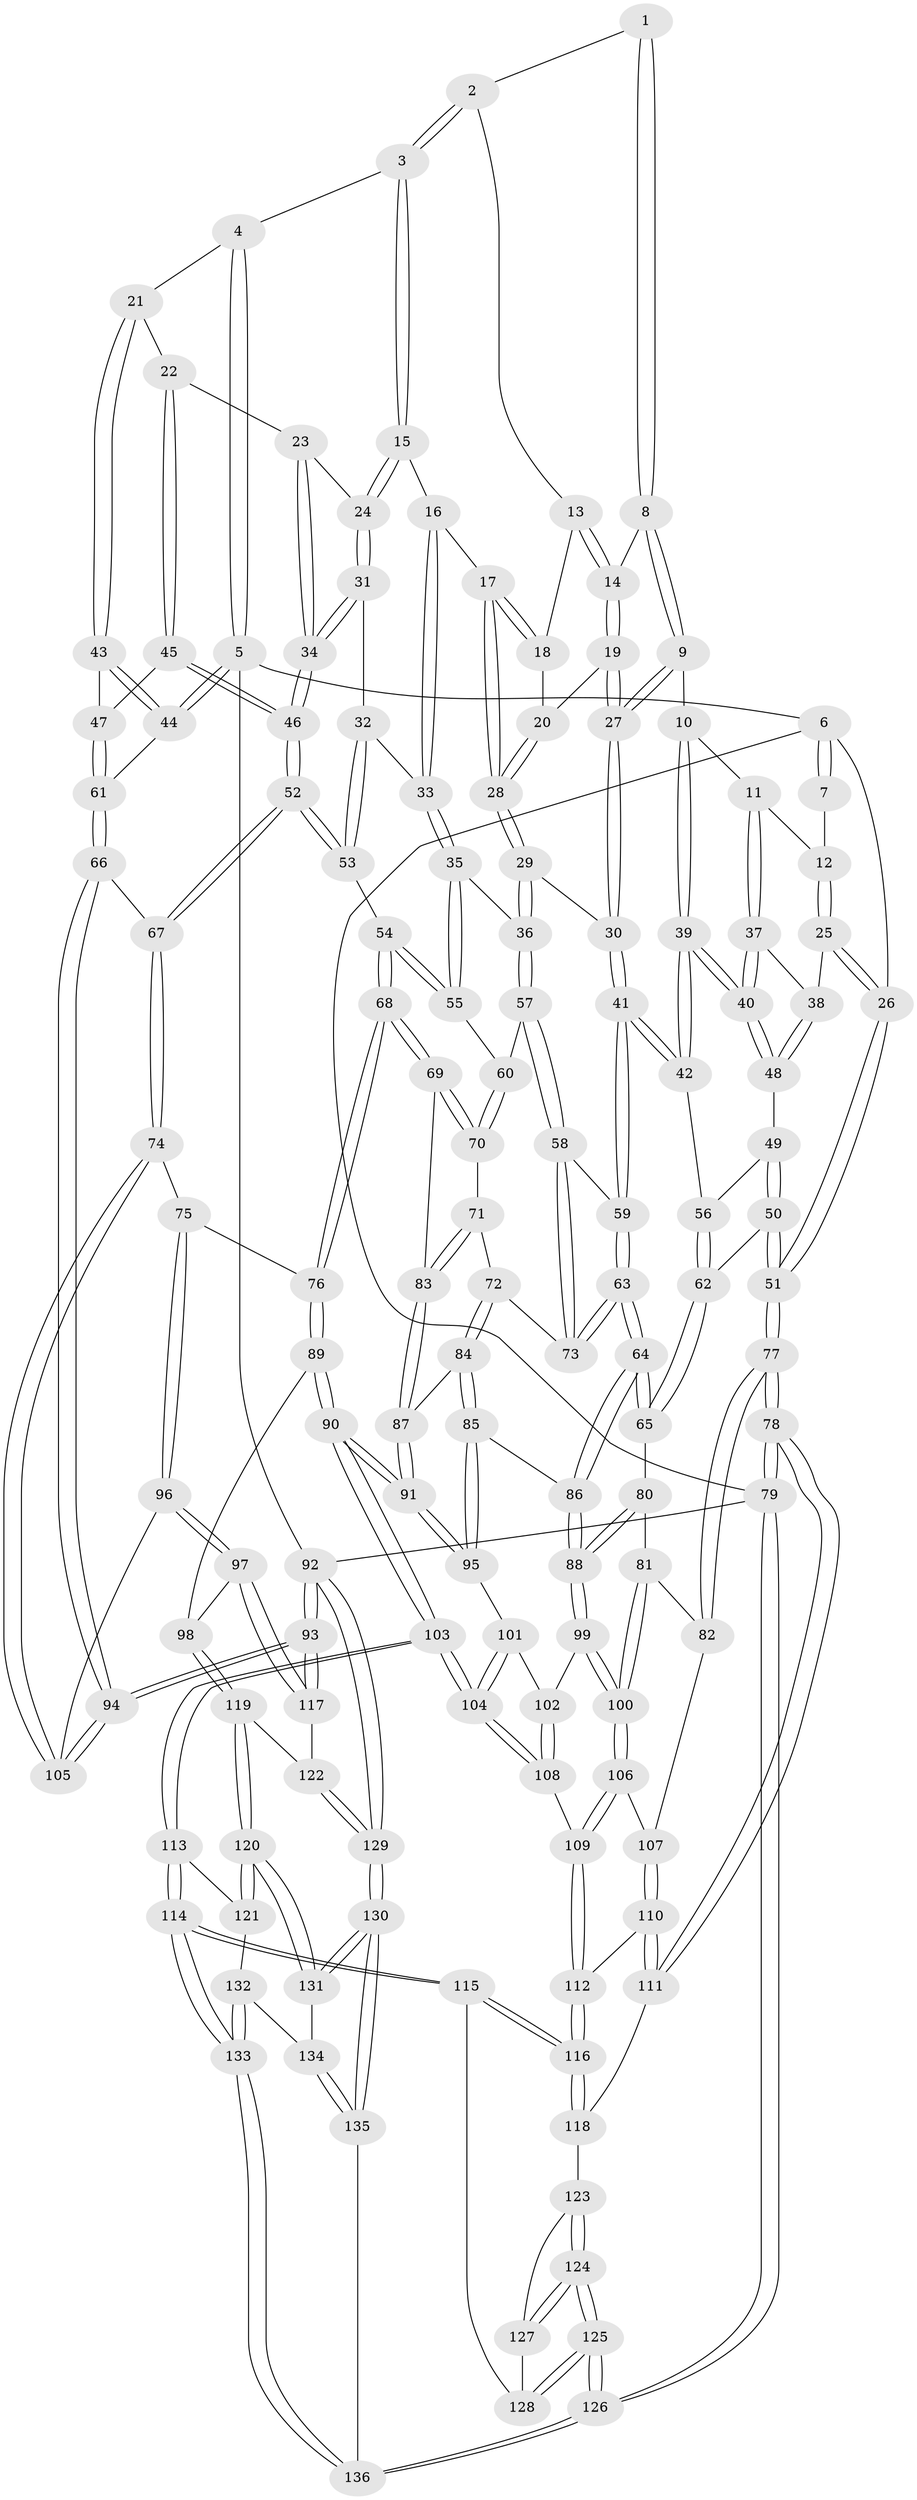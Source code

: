 // coarse degree distribution, {3: 0.12048192771084337, 4: 0.4578313253012048, 5: 0.2891566265060241, 6: 0.13253012048192772}
// Generated by graph-tools (version 1.1) at 2025/24/03/03/25 07:24:34]
// undirected, 136 vertices, 337 edges
graph export_dot {
graph [start="1"]
  node [color=gray90,style=filled];
  1 [pos="+0.30552712525655146+0"];
  2 [pos="+0.4850297141582421+0"];
  3 [pos="+0.5977372159380561+0"];
  4 [pos="+0.7827047366180624+0"];
  5 [pos="+1+0"];
  6 [pos="+0+0"];
  7 [pos="+0.13569768476396052+0"];
  8 [pos="+0.2816685247111538+0"];
  9 [pos="+0.2500744014762961+0.0695004639330452"];
  10 [pos="+0.23811589940311242+0.07664147018903743"];
  11 [pos="+0.23029298657053213+0.07751115739956206"];
  12 [pos="+0.15851199970513255+0.04317915781130441"];
  13 [pos="+0.45612608956314166+0"];
  14 [pos="+0.373536433752718+0.06622586464590809"];
  15 [pos="+0.6101753391554731+0"];
  16 [pos="+0.5052685963468735+0.0812005670572419"];
  17 [pos="+0.47063202543143384+0.09741530467757088"];
  18 [pos="+0.4399700238459389+0.006297892066219021"];
  19 [pos="+0.38557360133888197+0.08168327188893236"];
  20 [pos="+0.4054155913854705+0.07525386687027773"];
  21 [pos="+0.8248448260377288+0.08612818121854661"];
  22 [pos="+0.8121047535241323+0.10314841886757577"];
  23 [pos="+0.6724763808709759+0.037909457401855653"];
  24 [pos="+0.620408310878299+0"];
  25 [pos="+0.027428753385663855+0.07139213428685905"];
  26 [pos="+0+0"];
  27 [pos="+0.3564813848267097+0.17037768902964143"];
  28 [pos="+0.46975258106830314+0.09829774971966344"];
  29 [pos="+0.4522690655592444+0.1820536424424696"];
  30 [pos="+0.3581203143688239+0.175517374280747"];
  31 [pos="+0.6099335334158025+0.12787349991708843"];
  32 [pos="+0.5788111715223295+0.16116447465820735"];
  33 [pos="+0.5545585351992244+0.17437279256557164"];
  34 [pos="+0.7389456096457243+0.21383342066864514"];
  35 [pos="+0.5153460233659825+0.21362276496760918"];
  36 [pos="+0.48872445189192504+0.2114474375294343"];
  37 [pos="+0.15647947034455859+0.127040232116142"];
  38 [pos="+0.11087325538314084+0.13802119220993028"];
  39 [pos="+0.22801067453389967+0.214875659391555"];
  40 [pos="+0.21282986610602952+0.20408492730879021"];
  41 [pos="+0.29559049421639805+0.27424914868146166"];
  42 [pos="+0.24764285902170605+0.26096890967096975"];
  43 [pos="+1+0.05901850424729195"];
  44 [pos="+1+0"];
  45 [pos="+0.789291435448264+0.23103699091457677"];
  46 [pos="+0.7739700682348427+0.24969185309754027"];
  47 [pos="+0.8482589824193301+0.21807776380217825"];
  48 [pos="+0.11533227212497266+0.17356147833330998"];
  49 [pos="+0.11203003900324666+0.19053791849189577"];
  50 [pos="+0+0.30708751398118156"];
  51 [pos="+0+0.27785816043504696"];
  52 [pos="+0.7592533013620795+0.3054775256493521"];
  53 [pos="+0.6996609389924197+0.310324290414061"];
  54 [pos="+0.6452833170125697+0.3229284842210058"];
  55 [pos="+0.5763552638757575+0.29638619619178985"];
  56 [pos="+0.18250007269226937+0.28350559496753186"];
  57 [pos="+0.42394436173986016+0.3255512725544954"];
  58 [pos="+0.39657919692642857+0.3381828742911076"];
  59 [pos="+0.3071756275567548+0.2951748652749292"];
  60 [pos="+0.5016913478107666+0.3447937657069146"];
  61 [pos="+1+0.28355800608689574"];
  62 [pos="+0.10030072269546658+0.3520912836183133"];
  63 [pos="+0.26117364592126807+0.41894143114999977"];
  64 [pos="+0.2527111887072766+0.43484159883560464"];
  65 [pos="+0.11521021432610651+0.3846573138116116"];
  66 [pos="+1+0.3190627522872701"];
  67 [pos="+0.821683176836124+0.41046955311852307"];
  68 [pos="+0.5731278626427389+0.4417078508044617"];
  69 [pos="+0.5334830073097125+0.4344557098915483"];
  70 [pos="+0.5072624013572786+0.3713597795185806"];
  71 [pos="+0.43430158714836925+0.4168826672627073"];
  72 [pos="+0.40836684380147065+0.4135807211152776"];
  73 [pos="+0.4080632418530939+0.41258325620750724"];
  74 [pos="+0.8209623399503995+0.41616696394287783"];
  75 [pos="+0.637392009355709+0.4931405158597941"];
  76 [pos="+0.5931184823398857+0.48355570610981896"];
  77 [pos="+0+0.48281044366962717"];
  78 [pos="+0+0.7225590872437515"];
  79 [pos="+0+1"];
  80 [pos="+0.10983176102036303+0.41540707697794205"];
  81 [pos="+0.08139177055675202+0.4947622019038666"];
  82 [pos="+0+0.5064151550936358"];
  83 [pos="+0.5202699141819679+0.4393897151664081"];
  84 [pos="+0.40812702575767873+0.4145162675013461"];
  85 [pos="+0.37200732129736386+0.4958849195993668"];
  86 [pos="+0.25464558684675265+0.4425774792216894"];
  87 [pos="+0.4808540818678885+0.49364861054012343"];
  88 [pos="+0.21685604583816326+0.5369823501290729"];
  89 [pos="+0.5046834384439594+0.6609253254612505"];
  90 [pos="+0.4914955448064258+0.6613916344286779"];
  91 [pos="+0.4535487335568893+0.5767983878640364"];
  92 [pos="+1+1"];
  93 [pos="+1+1"];
  94 [pos="+1+0.8008238184545249"];
  95 [pos="+0.37276484010457583+0.4986314714659935"];
  96 [pos="+0.7081759061919423+0.654707115550543"];
  97 [pos="+0.7018721520360667+0.6666981603883669"];
  98 [pos="+0.5660838396258004+0.6824366434627396"];
  99 [pos="+0.21619780057094923+0.5400588861548888"];
  100 [pos="+0.13203966064300174+0.5695855466925043"];
  101 [pos="+0.33439515828276084+0.5348686074402421"];
  102 [pos="+0.25874656779936045+0.5782656384410793"];
  103 [pos="+0.40844711981263765+0.72148427327332"];
  104 [pos="+0.3622457208700589+0.6977072963319788"];
  105 [pos="+0.8367474192333461+0.514939728888114"];
  106 [pos="+0.11075180175151272+0.6202331689631385"];
  107 [pos="+0.09023674360771725+0.6400594291421924"];
  108 [pos="+0.2897684945781873+0.667423806609066"];
  109 [pos="+0.2486505418959596+0.6834869990651777"];
  110 [pos="+0.06345055926083061+0.6777330846110993"];
  111 [pos="+0.008583210854544875+0.7191125706983579"];
  112 [pos="+0.20284206184154246+0.7354842827035034"];
  113 [pos="+0.39309222918466974+0.7903766708831607"];
  114 [pos="+0.2356797748529446+0.890283456511311"];
  115 [pos="+0.2127839728292111+0.8756347988323527"];
  116 [pos="+0.19156877909372386+0.827791933537702"];
  117 [pos="+0.7639823168867123+0.7538128438685655"];
  118 [pos="+0.016309452265066637+0.727706597951936"];
  119 [pos="+0.6048528619092184+0.8685002880876596"];
  120 [pos="+0.4667137400882861+0.8879568728616392"];
  121 [pos="+0.4468708494073429+0.8765571883233702"];
  122 [pos="+0.6221154682789406+0.882070931372288"];
  123 [pos="+0.06130280112684769+0.8458525172852394"];
  124 [pos="+0+0.9633884485612029"];
  125 [pos="+0+1"];
  126 [pos="+0+1"];
  127 [pos="+0.11748040014858817+0.8736572218117206"];
  128 [pos="+0.1930055101835423+0.8796250977031321"];
  129 [pos="+0.7971674035204976+1"];
  130 [pos="+0.6224301316800616+1"];
  131 [pos="+0.5151663274053697+1"];
  132 [pos="+0.4263306803368279+0.9109714745984722"];
  133 [pos="+0.26579954949341744+1"];
  134 [pos="+0.4311119189804433+0.9799119786749271"];
  135 [pos="+0.30981874430220047+1"];
  136 [pos="+0.2609270634552881+1"];
  1 -- 2;
  1 -- 8;
  1 -- 8;
  2 -- 3;
  2 -- 3;
  2 -- 13;
  3 -- 4;
  3 -- 15;
  3 -- 15;
  4 -- 5;
  4 -- 5;
  4 -- 21;
  5 -- 6;
  5 -- 44;
  5 -- 44;
  5 -- 92;
  6 -- 7;
  6 -- 7;
  6 -- 26;
  6 -- 79;
  7 -- 12;
  8 -- 9;
  8 -- 9;
  8 -- 14;
  9 -- 10;
  9 -- 27;
  9 -- 27;
  10 -- 11;
  10 -- 39;
  10 -- 39;
  11 -- 12;
  11 -- 37;
  11 -- 37;
  12 -- 25;
  12 -- 25;
  13 -- 14;
  13 -- 14;
  13 -- 18;
  14 -- 19;
  14 -- 19;
  15 -- 16;
  15 -- 24;
  15 -- 24;
  16 -- 17;
  16 -- 33;
  16 -- 33;
  17 -- 18;
  17 -- 18;
  17 -- 28;
  17 -- 28;
  18 -- 20;
  19 -- 20;
  19 -- 27;
  19 -- 27;
  20 -- 28;
  20 -- 28;
  21 -- 22;
  21 -- 43;
  21 -- 43;
  22 -- 23;
  22 -- 45;
  22 -- 45;
  23 -- 24;
  23 -- 34;
  23 -- 34;
  24 -- 31;
  24 -- 31;
  25 -- 26;
  25 -- 26;
  25 -- 38;
  26 -- 51;
  26 -- 51;
  27 -- 30;
  27 -- 30;
  28 -- 29;
  28 -- 29;
  29 -- 30;
  29 -- 36;
  29 -- 36;
  30 -- 41;
  30 -- 41;
  31 -- 32;
  31 -- 34;
  31 -- 34;
  32 -- 33;
  32 -- 53;
  32 -- 53;
  33 -- 35;
  33 -- 35;
  34 -- 46;
  34 -- 46;
  35 -- 36;
  35 -- 55;
  35 -- 55;
  36 -- 57;
  36 -- 57;
  37 -- 38;
  37 -- 40;
  37 -- 40;
  38 -- 48;
  38 -- 48;
  39 -- 40;
  39 -- 40;
  39 -- 42;
  39 -- 42;
  40 -- 48;
  40 -- 48;
  41 -- 42;
  41 -- 42;
  41 -- 59;
  41 -- 59;
  42 -- 56;
  43 -- 44;
  43 -- 44;
  43 -- 47;
  44 -- 61;
  45 -- 46;
  45 -- 46;
  45 -- 47;
  46 -- 52;
  46 -- 52;
  47 -- 61;
  47 -- 61;
  48 -- 49;
  49 -- 50;
  49 -- 50;
  49 -- 56;
  50 -- 51;
  50 -- 51;
  50 -- 62;
  51 -- 77;
  51 -- 77;
  52 -- 53;
  52 -- 53;
  52 -- 67;
  52 -- 67;
  53 -- 54;
  54 -- 55;
  54 -- 55;
  54 -- 68;
  54 -- 68;
  55 -- 60;
  56 -- 62;
  56 -- 62;
  57 -- 58;
  57 -- 58;
  57 -- 60;
  58 -- 59;
  58 -- 73;
  58 -- 73;
  59 -- 63;
  59 -- 63;
  60 -- 70;
  60 -- 70;
  61 -- 66;
  61 -- 66;
  62 -- 65;
  62 -- 65;
  63 -- 64;
  63 -- 64;
  63 -- 73;
  63 -- 73;
  64 -- 65;
  64 -- 65;
  64 -- 86;
  64 -- 86;
  65 -- 80;
  66 -- 67;
  66 -- 94;
  66 -- 94;
  67 -- 74;
  67 -- 74;
  68 -- 69;
  68 -- 69;
  68 -- 76;
  68 -- 76;
  69 -- 70;
  69 -- 70;
  69 -- 83;
  70 -- 71;
  71 -- 72;
  71 -- 83;
  71 -- 83;
  72 -- 73;
  72 -- 84;
  72 -- 84;
  74 -- 75;
  74 -- 105;
  74 -- 105;
  75 -- 76;
  75 -- 96;
  75 -- 96;
  76 -- 89;
  76 -- 89;
  77 -- 78;
  77 -- 78;
  77 -- 82;
  77 -- 82;
  78 -- 79;
  78 -- 79;
  78 -- 111;
  78 -- 111;
  79 -- 126;
  79 -- 126;
  79 -- 92;
  80 -- 81;
  80 -- 88;
  80 -- 88;
  81 -- 82;
  81 -- 100;
  81 -- 100;
  82 -- 107;
  83 -- 87;
  83 -- 87;
  84 -- 85;
  84 -- 85;
  84 -- 87;
  85 -- 86;
  85 -- 95;
  85 -- 95;
  86 -- 88;
  86 -- 88;
  87 -- 91;
  87 -- 91;
  88 -- 99;
  88 -- 99;
  89 -- 90;
  89 -- 90;
  89 -- 98;
  90 -- 91;
  90 -- 91;
  90 -- 103;
  90 -- 103;
  91 -- 95;
  91 -- 95;
  92 -- 93;
  92 -- 93;
  92 -- 129;
  92 -- 129;
  93 -- 94;
  93 -- 94;
  93 -- 117;
  93 -- 117;
  94 -- 105;
  94 -- 105;
  95 -- 101;
  96 -- 97;
  96 -- 97;
  96 -- 105;
  97 -- 98;
  97 -- 117;
  97 -- 117;
  98 -- 119;
  98 -- 119;
  99 -- 100;
  99 -- 100;
  99 -- 102;
  100 -- 106;
  100 -- 106;
  101 -- 102;
  101 -- 104;
  101 -- 104;
  102 -- 108;
  102 -- 108;
  103 -- 104;
  103 -- 104;
  103 -- 113;
  103 -- 113;
  104 -- 108;
  104 -- 108;
  106 -- 107;
  106 -- 109;
  106 -- 109;
  107 -- 110;
  107 -- 110;
  108 -- 109;
  109 -- 112;
  109 -- 112;
  110 -- 111;
  110 -- 111;
  110 -- 112;
  111 -- 118;
  112 -- 116;
  112 -- 116;
  113 -- 114;
  113 -- 114;
  113 -- 121;
  114 -- 115;
  114 -- 115;
  114 -- 133;
  114 -- 133;
  115 -- 116;
  115 -- 116;
  115 -- 128;
  116 -- 118;
  116 -- 118;
  117 -- 122;
  118 -- 123;
  119 -- 120;
  119 -- 120;
  119 -- 122;
  120 -- 121;
  120 -- 121;
  120 -- 131;
  120 -- 131;
  121 -- 132;
  122 -- 129;
  122 -- 129;
  123 -- 124;
  123 -- 124;
  123 -- 127;
  124 -- 125;
  124 -- 125;
  124 -- 127;
  124 -- 127;
  125 -- 126;
  125 -- 126;
  125 -- 128;
  125 -- 128;
  126 -- 136;
  126 -- 136;
  127 -- 128;
  129 -- 130;
  129 -- 130;
  130 -- 131;
  130 -- 131;
  130 -- 135;
  130 -- 135;
  131 -- 134;
  132 -- 133;
  132 -- 133;
  132 -- 134;
  133 -- 136;
  133 -- 136;
  134 -- 135;
  134 -- 135;
  135 -- 136;
}
